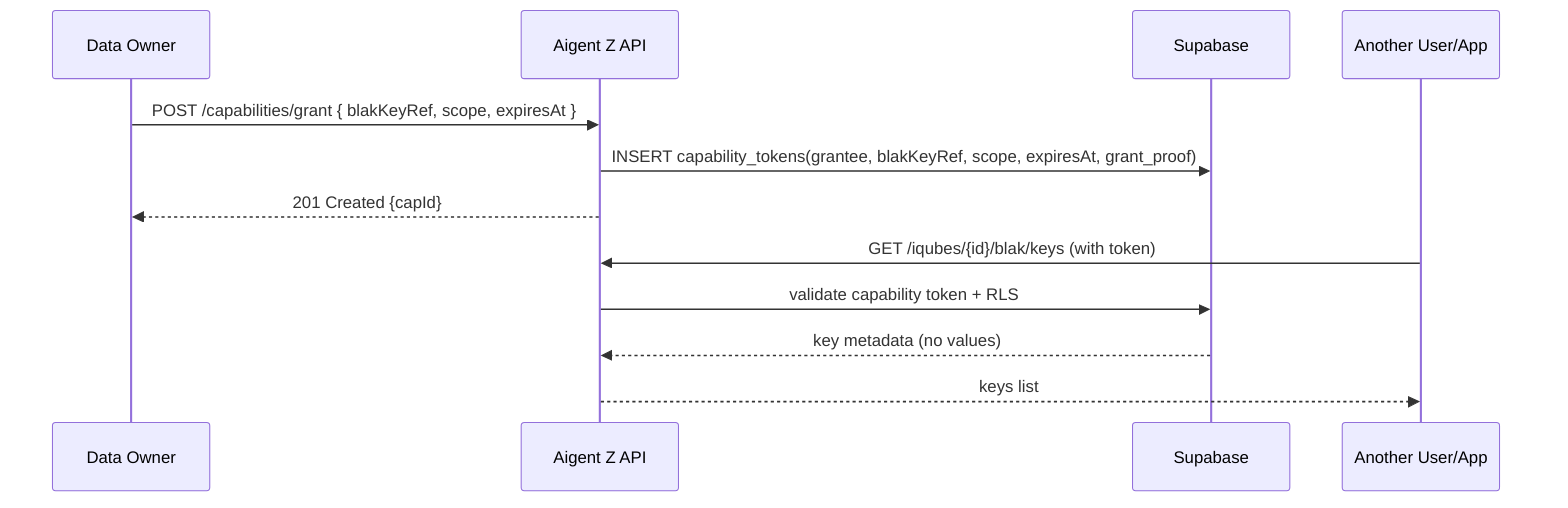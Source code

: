 sequenceDiagram
  participant Owner as Data Owner
  participant API as Aigent Z API
  participant DB as Supabase
  participant Grantee as Another User/App

  Owner->>API: POST /capabilities/grant { blakKeyRef, scope, expiresAt }
  API->>DB: INSERT capability_tokens(grantee, blakKeyRef, scope, expiresAt, grant_proof)
  API-->>Owner: 201 Created {capId}
  Grantee->>API: GET /iqubes/{id}/blak/keys (with token)
  API->>DB: validate capability token + RLS
  DB-->>API: key metadata (no values)
  API-->>Grantee: keys list